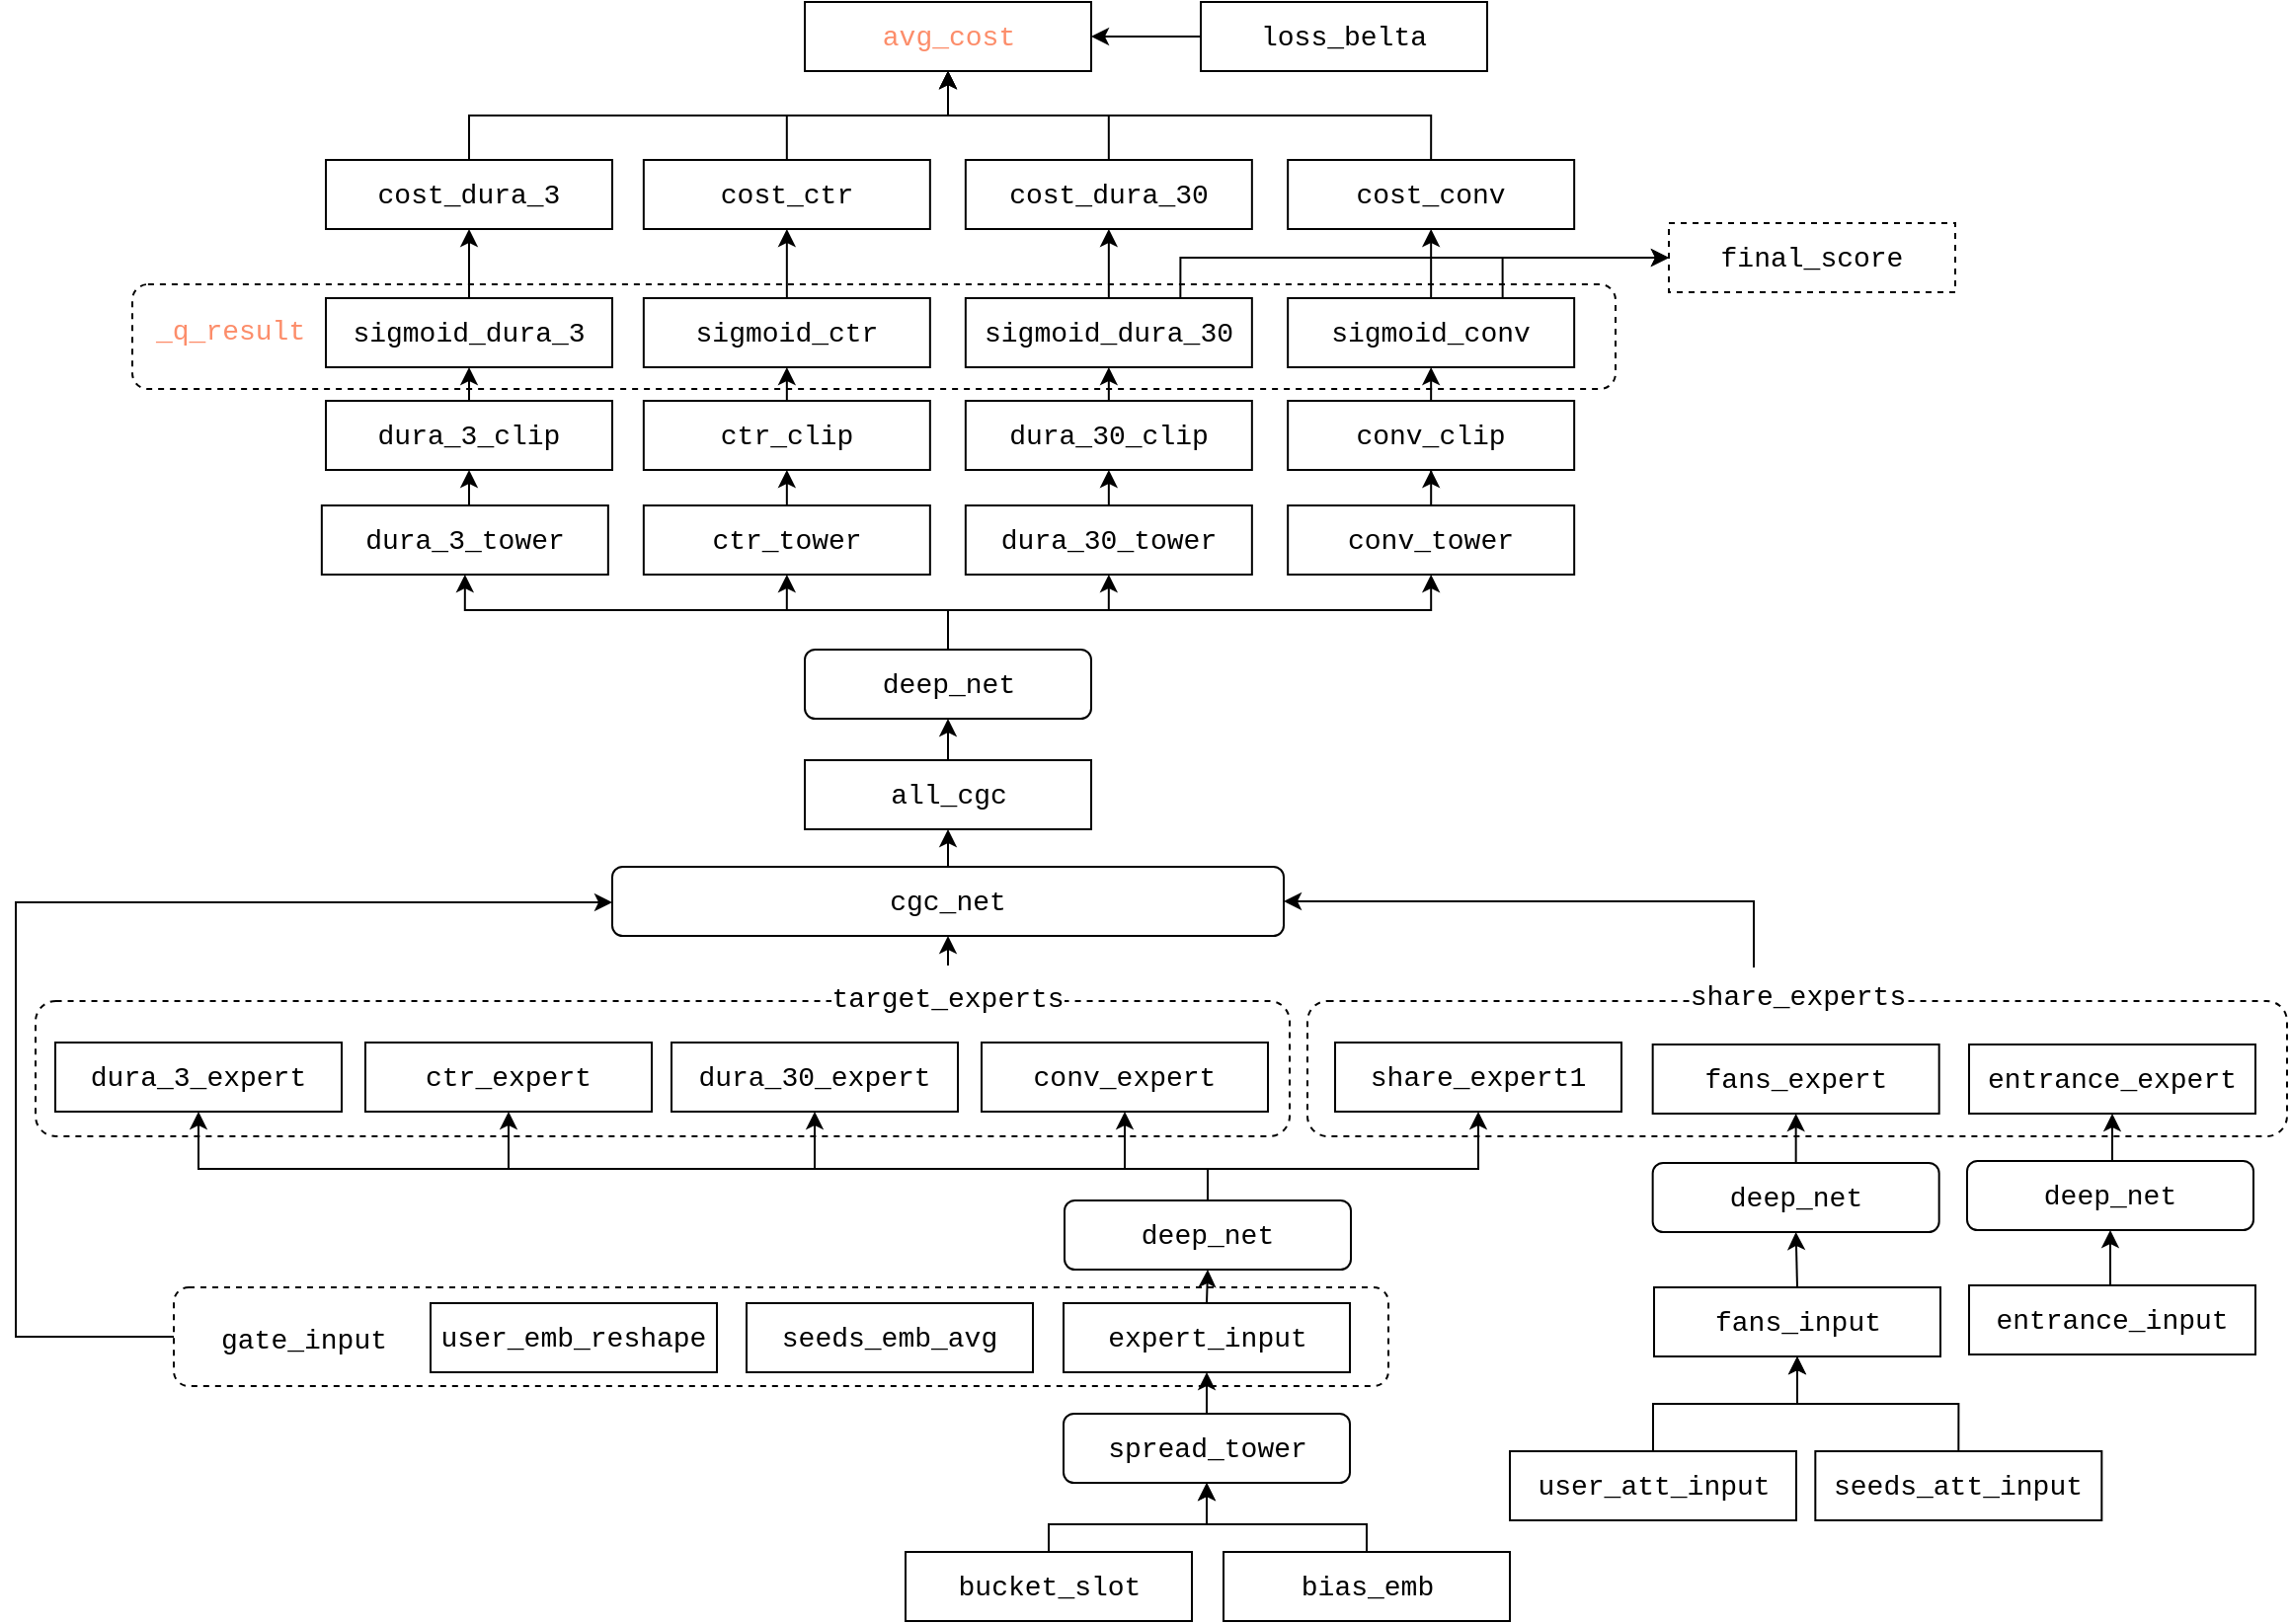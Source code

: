 <mxfile version="24.2.7" type="github">
  <diagram name="第 1 页" id="n4BhP9zj2BLXmroLL63H">
    <mxGraphModel dx="1383" dy="770" grid="1" gridSize="10" guides="1" tooltips="1" connect="1" arrows="1" fold="1" page="1" pageScale="1" pageWidth="1169" pageHeight="827" math="0" shadow="0">
      <root>
        <mxCell id="0" />
        <mxCell id="1" parent="0" />
        <mxCell id="jRNUs59h5QSE2_opnb7j-113" value="" style="rounded=1;whiteSpace=wrap;html=1;dashed=1;" parent="1" vertex="1">
          <mxGeometry x="70" y="147" width="751" height="53" as="geometry" />
        </mxCell>
        <mxCell id="jRNUs59h5QSE2_opnb7j-61" style="edgeStyle=orthogonalEdgeStyle;rounded=0;orthogonalLoop=1;jettySize=auto;html=1;exitX=0;exitY=0.5;exitDx=0;exitDy=0;entryX=0;entryY=0.5;entryDx=0;entryDy=0;" parent="1" source="jRNUs59h5QSE2_opnb7j-55" target="jRNUs59h5QSE2_opnb7j-58" edge="1">
          <mxGeometry relative="1" as="geometry">
            <Array as="points">
              <mxPoint x="11" y="680" />
              <mxPoint x="11" y="460" />
              <mxPoint x="313" y="460" />
            </Array>
          </mxGeometry>
        </mxCell>
        <mxCell id="jRNUs59h5QSE2_opnb7j-55" value="" style="rounded=1;whiteSpace=wrap;html=1;dashed=1;" parent="1" vertex="1">
          <mxGeometry x="91" y="655" width="615" height="50" as="geometry" />
        </mxCell>
        <mxCell id="jRNUs59h5QSE2_opnb7j-45" value="" style="rounded=1;whiteSpace=wrap;html=1;dashed=1;" parent="1" vertex="1">
          <mxGeometry x="21" y="510" width="635" height="68.5" as="geometry" />
        </mxCell>
        <mxCell id="jRNUs59h5QSE2_opnb7j-42" value="" style="rounded=1;whiteSpace=wrap;html=1;dashed=1;" parent="1" vertex="1">
          <mxGeometry x="665" y="510" width="496" height="68.5" as="geometry" />
        </mxCell>
        <mxCell id="jRNUs59h5QSE2_opnb7j-10" style="edgeStyle=orthogonalEdgeStyle;rounded=0;orthogonalLoop=1;jettySize=auto;html=1;exitX=0.5;exitY=0;exitDx=0;exitDy=0;entryX=0.5;entryY=1;entryDx=0;entryDy=0;" parent="1" source="jRNUs59h5QSE2_opnb7j-1" target="jRNUs59h5QSE2_opnb7j-7" edge="1">
          <mxGeometry relative="1" as="geometry" />
        </mxCell>
        <mxCell id="jRNUs59h5QSE2_opnb7j-1" value="&lt;div style=&quot;background-color: rgb(255, 255, 255); font-family: &amp;quot;Fira Code&amp;quot;, Menlo, Monaco, &amp;quot;Courier New&amp;quot;, monospace; font-size: 14px; line-height: 21px; white-space: pre;&quot;&gt;fans_input&lt;/div&gt;" style="rounded=0;whiteSpace=wrap;html=1;" parent="1" vertex="1">
          <mxGeometry x="840.503" y="655" width="145" height="35" as="geometry" />
        </mxCell>
        <mxCell id="jRNUs59h5QSE2_opnb7j-13" style="edgeStyle=orthogonalEdgeStyle;rounded=0;orthogonalLoop=1;jettySize=auto;html=1;exitX=0.5;exitY=0;exitDx=0;exitDy=0;" parent="1" source="jRNUs59h5QSE2_opnb7j-2" target="jRNUs59h5QSE2_opnb7j-1" edge="1">
          <mxGeometry relative="1" as="geometry" />
        </mxCell>
        <mxCell id="jRNUs59h5QSE2_opnb7j-2" value="&lt;div style=&quot;background-color: rgb(255, 255, 255); font-family: &amp;quot;Fira Code&amp;quot;, Menlo, Monaco, &amp;quot;Courier New&amp;quot;, monospace; font-size: 14px; line-height: 21px; white-space: pre;&quot;&gt;&lt;div style=&quot;line-height: 21px;&quot;&gt;user_att_input&lt;/div&gt;&lt;/div&gt;" style="rounded=0;whiteSpace=wrap;html=1;" parent="1" vertex="1">
          <mxGeometry x="767.5" y="738" width="145" height="35" as="geometry" />
        </mxCell>
        <mxCell id="jRNUs59h5QSE2_opnb7j-14" style="edgeStyle=orthogonalEdgeStyle;rounded=0;orthogonalLoop=1;jettySize=auto;html=1;exitX=0.5;exitY=0;exitDx=0;exitDy=0;" parent="1" source="jRNUs59h5QSE2_opnb7j-4" target="jRNUs59h5QSE2_opnb7j-1" edge="1">
          <mxGeometry relative="1" as="geometry" />
        </mxCell>
        <mxCell id="jRNUs59h5QSE2_opnb7j-4" value="&lt;div style=&quot;background-color: rgb(255, 255, 255); font-family: &amp;quot;Fira Code&amp;quot;, Menlo, Monaco, &amp;quot;Courier New&amp;quot;, monospace; font-size: 14px; line-height: 21px; white-space: pre;&quot;&gt;&lt;div style=&quot;line-height: 21px;&quot;&gt;&lt;div style=&quot;line-height: 21px;&quot;&gt;seeds_att_input&lt;/div&gt;&lt;/div&gt;&lt;/div&gt;" style="rounded=0;whiteSpace=wrap;html=1;" parent="1" vertex="1">
          <mxGeometry x="922.167" y="738" width="145" height="35" as="geometry" />
        </mxCell>
        <mxCell id="jRNUs59h5QSE2_opnb7j-6" value="&lt;div style=&quot;background-color: rgb(255, 255, 255); font-family: &amp;quot;Fira Code&amp;quot;, Menlo, Monaco, &amp;quot;Courier New&amp;quot;, monospace; font-size: 14px; line-height: 21px; white-space: pre;&quot;&gt;&lt;div style=&quot;line-height: 21px;&quot;&gt;fans_expert&lt;/div&gt;&lt;/div&gt;" style="rounded=0;whiteSpace=wrap;html=1;" parent="1" vertex="1">
          <mxGeometry x="839.833" y="532" width="145" height="35" as="geometry" />
        </mxCell>
        <mxCell id="jRNUs59h5QSE2_opnb7j-8" style="edgeStyle=orthogonalEdgeStyle;rounded=0;orthogonalLoop=1;jettySize=auto;html=1;exitX=0.5;exitY=0;exitDx=0;exitDy=0;entryX=0.5;entryY=1;entryDx=0;entryDy=0;" parent="1" source="jRNUs59h5QSE2_opnb7j-7" target="jRNUs59h5QSE2_opnb7j-6" edge="1">
          <mxGeometry relative="1" as="geometry" />
        </mxCell>
        <mxCell id="jRNUs59h5QSE2_opnb7j-7" value="&lt;div style=&quot;background-color: rgb(255, 255, 255); font-family: &amp;quot;Fira Code&amp;quot;, Menlo, Monaco, &amp;quot;Courier New&amp;quot;, monospace; font-size: 14px; line-height: 21px; white-space: pre;&quot;&gt;deep_net&lt;/div&gt;" style="rounded=1;whiteSpace=wrap;html=1;" parent="1" vertex="1">
          <mxGeometry x="839.83" y="592" width="145" height="35" as="geometry" />
        </mxCell>
        <mxCell id="jRNUs59h5QSE2_opnb7j-22" style="edgeStyle=orthogonalEdgeStyle;rounded=0;orthogonalLoop=1;jettySize=auto;html=1;exitX=0.5;exitY=0;exitDx=0;exitDy=0;entryX=0.5;entryY=1;entryDx=0;entryDy=0;" parent="1" source="jRNUs59h5QSE2_opnb7j-12" target="jRNUs59h5QSE2_opnb7j-21" edge="1">
          <mxGeometry relative="1" as="geometry" />
        </mxCell>
        <mxCell id="jRNUs59h5QSE2_opnb7j-12" value="&lt;div style=&quot;background-color: rgb(255, 255, 255); font-family: &amp;quot;Fira Code&amp;quot;, Menlo, Monaco, &amp;quot;Courier New&amp;quot;, monospace; font-size: 14px; line-height: 21px; white-space: pre;&quot;&gt;&lt;div style=&quot;line-height: 21px;&quot;&gt;expert_input&lt;/div&gt;&lt;/div&gt;" style="rounded=0;whiteSpace=wrap;html=1;" parent="1" vertex="1">
          <mxGeometry x="541.503" y="663" width="145" height="35" as="geometry" />
        </mxCell>
        <mxCell id="jRNUs59h5QSE2_opnb7j-20" style="edgeStyle=orthogonalEdgeStyle;rounded=0;orthogonalLoop=1;jettySize=auto;html=1;exitX=0.5;exitY=0;exitDx=0;exitDy=0;entryX=0.5;entryY=1;entryDx=0;entryDy=0;" parent="1" source="jRNUs59h5QSE2_opnb7j-15" target="jRNUs59h5QSE2_opnb7j-12" edge="1">
          <mxGeometry relative="1" as="geometry" />
        </mxCell>
        <mxCell id="jRNUs59h5QSE2_opnb7j-15" value="&lt;div style=&quot;background-color: rgb(255, 255, 255); font-family: &amp;quot;Fira Code&amp;quot;, Menlo, Monaco, &amp;quot;Courier New&amp;quot;, monospace; font-size: 14px; line-height: 21px; white-space: pre;&quot;&gt;&lt;div style=&quot;line-height: 21px;&quot;&gt;spread_tower&lt;/div&gt;&lt;/div&gt;" style="rounded=1;whiteSpace=wrap;html=1;" parent="1" vertex="1">
          <mxGeometry x="541.5" y="719" width="145" height="35" as="geometry" />
        </mxCell>
        <mxCell id="jRNUs59h5QSE2_opnb7j-18" style="edgeStyle=orthogonalEdgeStyle;rounded=0;orthogonalLoop=1;jettySize=auto;html=1;exitX=0.5;exitY=0;exitDx=0;exitDy=0;entryX=0.5;entryY=1;entryDx=0;entryDy=0;" parent="1" source="jRNUs59h5QSE2_opnb7j-16" target="jRNUs59h5QSE2_opnb7j-15" edge="1">
          <mxGeometry relative="1" as="geometry">
            <Array as="points">
              <mxPoint x="534" y="775" />
              <mxPoint x="614" y="775" />
            </Array>
          </mxGeometry>
        </mxCell>
        <mxCell id="jRNUs59h5QSE2_opnb7j-16" value="&lt;div style=&quot;background-color: rgb(255, 255, 255); font-family: &amp;quot;Fira Code&amp;quot;, Menlo, Monaco, &amp;quot;Courier New&amp;quot;, monospace; font-size: 14px; line-height: 21px; white-space: pre;&quot;&gt;&lt;div style=&quot;line-height: 21px;&quot;&gt;&lt;div style=&quot;line-height: 21px;&quot;&gt;bucket_slot&lt;/div&gt;&lt;/div&gt;&lt;/div&gt;" style="rounded=0;whiteSpace=wrap;html=1;" parent="1" vertex="1">
          <mxGeometry x="461.5" y="789" width="145" height="35" as="geometry" />
        </mxCell>
        <mxCell id="jRNUs59h5QSE2_opnb7j-19" style="edgeStyle=orthogonalEdgeStyle;rounded=0;orthogonalLoop=1;jettySize=auto;html=1;exitX=0.5;exitY=0;exitDx=0;exitDy=0;entryX=0.5;entryY=1;entryDx=0;entryDy=0;" parent="1" source="jRNUs59h5QSE2_opnb7j-17" target="jRNUs59h5QSE2_opnb7j-15" edge="1">
          <mxGeometry relative="1" as="geometry">
            <Array as="points">
              <mxPoint x="695" y="775" />
              <mxPoint x="614" y="775" />
            </Array>
          </mxGeometry>
        </mxCell>
        <mxCell id="jRNUs59h5QSE2_opnb7j-17" value="&lt;div style=&quot;background-color: rgb(255, 255, 255); font-family: &amp;quot;Fira Code&amp;quot;, Menlo, Monaco, &amp;quot;Courier New&amp;quot;, monospace; font-size: 14px; line-height: 21px; white-space: pre;&quot;&gt;&lt;div style=&quot;line-height: 21px;&quot;&gt;&lt;div style=&quot;line-height: 21px;&quot;&gt;&lt;div style=&quot;line-height: 21px;&quot;&gt;bias_emb&lt;/div&gt;&lt;/div&gt;&lt;/div&gt;&lt;/div&gt;" style="rounded=0;whiteSpace=wrap;html=1;" parent="1" vertex="1">
          <mxGeometry x="622.5" y="789" width="145" height="35" as="geometry" />
        </mxCell>
        <mxCell id="jRNUs59h5QSE2_opnb7j-41" style="edgeStyle=orthogonalEdgeStyle;rounded=0;orthogonalLoop=1;jettySize=auto;html=1;exitX=0.5;exitY=0;exitDx=0;exitDy=0;entryX=0.5;entryY=1;entryDx=0;entryDy=0;" parent="1" source="jRNUs59h5QSE2_opnb7j-21" target="jRNUs59h5QSE2_opnb7j-31" edge="1">
          <mxGeometry relative="1" as="geometry">
            <Array as="points">
              <mxPoint x="615" y="595" />
              <mxPoint x="752" y="595" />
            </Array>
          </mxGeometry>
        </mxCell>
        <mxCell id="jRNUs59h5QSE2_opnb7j-49" style="edgeStyle=orthogonalEdgeStyle;rounded=0;orthogonalLoop=1;jettySize=auto;html=1;exitX=0.5;exitY=0;exitDx=0;exitDy=0;entryX=0.5;entryY=1;entryDx=0;entryDy=0;" parent="1" source="jRNUs59h5QSE2_opnb7j-21" target="jRNUs59h5QSE2_opnb7j-33" edge="1">
          <mxGeometry relative="1" as="geometry">
            <Array as="points">
              <mxPoint x="615" y="595" />
              <mxPoint x="573" y="595" />
            </Array>
          </mxGeometry>
        </mxCell>
        <mxCell id="jRNUs59h5QSE2_opnb7j-50" style="edgeStyle=orthogonalEdgeStyle;rounded=0;orthogonalLoop=1;jettySize=auto;html=1;exitX=0.5;exitY=0;exitDx=0;exitDy=0;entryX=0.5;entryY=1;entryDx=0;entryDy=0;" parent="1" source="jRNUs59h5QSE2_opnb7j-21" target="jRNUs59h5QSE2_opnb7j-28" edge="1">
          <mxGeometry relative="1" as="geometry">
            <Array as="points">
              <mxPoint x="615" y="595" />
              <mxPoint x="416" y="595" />
            </Array>
          </mxGeometry>
        </mxCell>
        <mxCell id="jRNUs59h5QSE2_opnb7j-51" style="edgeStyle=orthogonalEdgeStyle;rounded=0;orthogonalLoop=1;jettySize=auto;html=1;exitX=0.5;exitY=0;exitDx=0;exitDy=0;entryX=0.5;entryY=1;entryDx=0;entryDy=0;" parent="1" source="jRNUs59h5QSE2_opnb7j-21" target="jRNUs59h5QSE2_opnb7j-32" edge="1">
          <mxGeometry relative="1" as="geometry">
            <Array as="points">
              <mxPoint x="615" y="595" />
              <mxPoint x="261" y="595" />
            </Array>
          </mxGeometry>
        </mxCell>
        <mxCell id="jRNUs59h5QSE2_opnb7j-52" style="edgeStyle=orthogonalEdgeStyle;rounded=0;orthogonalLoop=1;jettySize=auto;html=1;entryX=0.5;entryY=1;entryDx=0;entryDy=0;exitX=0.5;exitY=0;exitDx=0;exitDy=0;" parent="1" source="jRNUs59h5QSE2_opnb7j-21" target="jRNUs59h5QSE2_opnb7j-23" edge="1">
          <mxGeometry relative="1" as="geometry">
            <mxPoint x="614.52" y="615" as="sourcePoint" />
            <mxPoint x="111" y="565" as="targetPoint" />
            <Array as="points">
              <mxPoint x="615" y="595" />
              <mxPoint x="104" y="595" />
            </Array>
          </mxGeometry>
        </mxCell>
        <mxCell id="jRNUs59h5QSE2_opnb7j-21" value="&lt;div style=&quot;background-color: rgb(255, 255, 255); font-family: &amp;quot;Fira Code&amp;quot;, Menlo, Monaco, &amp;quot;Courier New&amp;quot;, monospace; font-size: 14px; line-height: 21px; white-space: pre;&quot;&gt;deep_net&lt;/div&gt;" style="rounded=1;whiteSpace=wrap;html=1;" parent="1" vertex="1">
          <mxGeometry x="542" y="611" width="145" height="35" as="geometry" />
        </mxCell>
        <mxCell id="jRNUs59h5QSE2_opnb7j-23" value="&lt;div style=&quot;background-color: rgb(255, 255, 255); font-family: &amp;quot;Fira Code&amp;quot;, Menlo, Monaco, &amp;quot;Courier New&amp;quot;, monospace; font-size: 14px; line-height: 21px; white-space: pre;&quot;&gt;&lt;div style=&quot;line-height: 21px;&quot;&gt;&lt;div style=&quot;line-height: 21px;&quot;&gt;&lt;div style=&quot;line-height: 21px;&quot;&gt;dura_3_expert&lt;/div&gt;&lt;/div&gt;&lt;/div&gt;&lt;/div&gt;" style="rounded=0;whiteSpace=wrap;html=1;" parent="1" vertex="1">
          <mxGeometry x="31.003" y="531" width="145" height="35" as="geometry" />
        </mxCell>
        <mxCell id="jRNUs59h5QSE2_opnb7j-28" value="&lt;div style=&quot;background-color: rgb(255, 255, 255); font-family: &amp;quot;Fira Code&amp;quot;, Menlo, Monaco, &amp;quot;Courier New&amp;quot;, monospace; font-size: 14px; line-height: 21px; white-space: pre;&quot;&gt;&lt;div style=&quot;line-height: 21px;&quot;&gt;&lt;div style=&quot;line-height: 21px;&quot;&gt;&lt;div style=&quot;line-height: 21px;&quot;&gt;dura_30_expert&lt;/div&gt;&lt;/div&gt;&lt;/div&gt;&lt;/div&gt;" style="rounded=0;whiteSpace=wrap;html=1;" parent="1" vertex="1">
          <mxGeometry x="343.003" y="531" width="145" height="35" as="geometry" />
        </mxCell>
        <mxCell id="jRNUs59h5QSE2_opnb7j-31" value="&lt;div style=&quot;background-color: rgb(255, 255, 255); font-family: &amp;quot;Fira Code&amp;quot;, Menlo, Monaco, &amp;quot;Courier New&amp;quot;, monospace; font-size: 14px; line-height: 21px; white-space: pre;&quot;&gt;&lt;div style=&quot;line-height: 21px;&quot;&gt;&lt;div style=&quot;line-height: 21px;&quot;&gt;share_expert1&lt;/div&gt;&lt;/div&gt;&lt;/div&gt;" style="rounded=0;whiteSpace=wrap;html=1;" parent="1" vertex="1">
          <mxGeometry x="679.003" y="531" width="145" height="35" as="geometry" />
        </mxCell>
        <mxCell id="jRNUs59h5QSE2_opnb7j-32" value="&lt;div style=&quot;background-color: rgb(255, 255, 255); font-family: &amp;quot;Fira Code&amp;quot;, Menlo, Monaco, &amp;quot;Courier New&amp;quot;, monospace; font-size: 14px; line-height: 21px; white-space: pre;&quot;&gt;&lt;div style=&quot;line-height: 21px;&quot;&gt;&lt;div style=&quot;line-height: 21px;&quot;&gt;&lt;div style=&quot;line-height: 21px;&quot;&gt;&lt;div style=&quot;line-height: 21px;&quot;&gt;ctr_expert&lt;br&gt;&lt;/div&gt;&lt;/div&gt;&lt;/div&gt;&lt;/div&gt;&lt;/div&gt;" style="rounded=0;whiteSpace=wrap;html=1;" parent="1" vertex="1">
          <mxGeometry x="188.003" y="531" width="145" height="35" as="geometry" />
        </mxCell>
        <mxCell id="jRNUs59h5QSE2_opnb7j-33" value="&lt;div style=&quot;background-color: rgb(255, 255, 255); font-family: &amp;quot;Fira Code&amp;quot;, Menlo, Monaco, &amp;quot;Courier New&amp;quot;, monospace; font-size: 14px; line-height: 21px; white-space: pre;&quot;&gt;&lt;div style=&quot;line-height: 21px;&quot;&gt;&lt;div style=&quot;line-height: 21px;&quot;&gt;&lt;div style=&quot;line-height: 21px;&quot;&gt;&lt;div style=&quot;line-height: 21px;&quot;&gt;&lt;div style=&quot;line-height: 21px;&quot;&gt;conv_expert&lt;/div&gt;&lt;/div&gt;&lt;/div&gt;&lt;/div&gt;&lt;/div&gt;&lt;/div&gt;" style="rounded=0;whiteSpace=wrap;html=1;" parent="1" vertex="1">
          <mxGeometry x="500.003" y="531" width="145" height="35" as="geometry" />
        </mxCell>
        <mxCell id="jRNUs59h5QSE2_opnb7j-34" value="&lt;div style=&quot;background-color: rgb(255, 255, 255); font-family: &amp;quot;Fira Code&amp;quot;, Menlo, Monaco, &amp;quot;Courier New&amp;quot;, monospace; font-size: 14px; line-height: 21px; white-space: pre;&quot;&gt;&lt;div style=&quot;line-height: 21px;&quot;&gt;&lt;div style=&quot;line-height: 21px;&quot;&gt;entrance_expert&lt;/div&gt;&lt;/div&gt;&lt;/div&gt;" style="rounded=0;whiteSpace=wrap;html=1;" parent="1" vertex="1">
          <mxGeometry x="1000.003" y="532" width="145" height="35" as="geometry" />
        </mxCell>
        <mxCell id="jRNUs59h5QSE2_opnb7j-36" style="edgeStyle=orthogonalEdgeStyle;rounded=0;orthogonalLoop=1;jettySize=auto;html=1;exitX=0.5;exitY=0;exitDx=0;exitDy=0;entryX=0.5;entryY=1;entryDx=0;entryDy=0;" parent="1" source="jRNUs59h5QSE2_opnb7j-35" target="jRNUs59h5QSE2_opnb7j-34" edge="1">
          <mxGeometry relative="1" as="geometry" />
        </mxCell>
        <mxCell id="jRNUs59h5QSE2_opnb7j-35" value="&lt;div style=&quot;background-color: rgb(255, 255, 255); font-family: &amp;quot;Fira Code&amp;quot;, Menlo, Monaco, &amp;quot;Courier New&amp;quot;, monospace; font-size: 14px; line-height: 21px; white-space: pre;&quot;&gt;deep_net&lt;/div&gt;" style="rounded=1;whiteSpace=wrap;html=1;" parent="1" vertex="1">
          <mxGeometry x="999" y="591" width="145" height="35" as="geometry" />
        </mxCell>
        <mxCell id="jRNUs59h5QSE2_opnb7j-39" style="edgeStyle=orthogonalEdgeStyle;rounded=0;orthogonalLoop=1;jettySize=auto;html=1;exitX=0.5;exitY=0;exitDx=0;exitDy=0;entryX=0.5;entryY=1;entryDx=0;entryDy=0;" parent="1" source="jRNUs59h5QSE2_opnb7j-37" target="jRNUs59h5QSE2_opnb7j-35" edge="1">
          <mxGeometry relative="1" as="geometry" />
        </mxCell>
        <mxCell id="jRNUs59h5QSE2_opnb7j-37" value="&lt;div style=&quot;background-color: rgb(255, 255, 255); font-family: &amp;quot;Fira Code&amp;quot;, Menlo, Monaco, &amp;quot;Courier New&amp;quot;, monospace; font-size: 14px; line-height: 21px; white-space: pre;&quot;&gt;&lt;div style=&quot;line-height: 21px;&quot;&gt;entrance_input&lt;/div&gt;&lt;/div&gt;" style="rounded=0;whiteSpace=wrap;html=1;" parent="1" vertex="1">
          <mxGeometry x="1000.003" y="654" width="145" height="35" as="geometry" />
        </mxCell>
        <mxCell id="jRNUs59h5QSE2_opnb7j-62" style="edgeStyle=orthogonalEdgeStyle;rounded=0;orthogonalLoop=1;jettySize=auto;html=1;entryX=1;entryY=0.5;entryDx=0;entryDy=0;" parent="1" source="jRNUs59h5QSE2_opnb7j-44" target="jRNUs59h5QSE2_opnb7j-58" edge="1">
          <mxGeometry relative="1" as="geometry">
            <Array as="points">
              <mxPoint x="891" y="460" />
            </Array>
          </mxGeometry>
        </mxCell>
        <mxCell id="jRNUs59h5QSE2_opnb7j-44" value="&lt;div style=&quot;background-color: rgb(255, 255, 255); font-family: &amp;quot;Fira Code&amp;quot;, Menlo, Monaco, &amp;quot;Courier New&amp;quot;, monospace; font-size: 14px; line-height: 21px; white-space-collapse: preserve;&quot;&gt;share_experts&lt;/div&gt;" style="text;html=1;align=center;verticalAlign=middle;resizable=0;points=[];autosize=1;strokeColor=none;fillColor=none;" parent="1" vertex="1">
          <mxGeometry x="848.0" y="493" width="130" height="30" as="geometry" />
        </mxCell>
        <mxCell id="jRNUs59h5QSE2_opnb7j-63" style="edgeStyle=orthogonalEdgeStyle;rounded=0;orthogonalLoop=1;jettySize=auto;html=1;exitX=0.5;exitY=0;exitDx=0;exitDy=0;entryX=0.5;entryY=1;entryDx=0;entryDy=0;" parent="1" source="jRNUs59h5QSE2_opnb7j-46" target="jRNUs59h5QSE2_opnb7j-58" edge="1">
          <mxGeometry relative="1" as="geometry" />
        </mxCell>
        <mxCell id="jRNUs59h5QSE2_opnb7j-46" value="&lt;div style=&quot;color: #000000;background-color: #ffffff;font-family: &#39;Fira Code&#39;, Menlo, Monaco, &#39;Courier New&#39;, monospace;font-weight: normal;font-size: 14px;line-height: 21px;white-space: pre;&quot;&gt;&lt;div&gt;&lt;span style=&quot;color: #000000;&quot;&gt;target_experts&lt;/span&gt;&lt;/div&gt;&lt;/div&gt;" style="text;whiteSpace=wrap;html=1;align=center;" parent="1" vertex="1">
          <mxGeometry x="408" y="492" width="150" height="40" as="geometry" />
        </mxCell>
        <mxCell id="jRNUs59h5QSE2_opnb7j-47" value="&lt;div style=&quot;background-color: rgb(255, 255, 255); font-family: &amp;quot;Fira Code&amp;quot;, Menlo, Monaco, &amp;quot;Courier New&amp;quot;, monospace; font-size: 14px; line-height: 21px; white-space: pre;&quot;&gt;&lt;div style=&quot;line-height: 21px;&quot;&gt;&lt;div style=&quot;line-height: 21px;&quot;&gt;&lt;div style=&quot;line-height: 21px;&quot;&gt;user_emb_reshape&lt;/div&gt;&lt;/div&gt;&lt;/div&gt;&lt;/div&gt;" style="rounded=0;whiteSpace=wrap;html=1;" parent="1" vertex="1">
          <mxGeometry x="221" y="663" width="145" height="35" as="geometry" />
        </mxCell>
        <mxCell id="jRNUs59h5QSE2_opnb7j-53" value="&lt;div style=&quot;background-color: rgb(255, 255, 255); font-family: &amp;quot;Fira Code&amp;quot;, Menlo, Monaco, &amp;quot;Courier New&amp;quot;, monospace; font-size: 14px; line-height: 21px; white-space: pre;&quot;&gt;&lt;div style=&quot;line-height: 21px;&quot;&gt;&lt;div style=&quot;line-height: 21px;&quot;&gt;&lt;div style=&quot;line-height: 21px;&quot;&gt;&lt;div style=&quot;line-height: 21px;&quot;&gt;seeds_emb_avg&lt;/div&gt;&lt;/div&gt;&lt;/div&gt;&lt;/div&gt;&lt;/div&gt;" style="rounded=0;whiteSpace=wrap;html=1;" parent="1" vertex="1">
          <mxGeometry x="381" y="663" width="145" height="35" as="geometry" />
        </mxCell>
        <mxCell id="jRNUs59h5QSE2_opnb7j-56" value="&lt;div style=&quot;color: #000000;background-color: #ffffff;font-family: &#39;Fira Code&#39;, Menlo, Monaco, &#39;Courier New&#39;, monospace;font-weight: normal;font-size: 14px;line-height: 21px;white-space: pre;&quot;&gt;&lt;div&gt;&lt;span style=&quot;color: #000000;&quot;&gt;gate_input&lt;/span&gt;&lt;/div&gt;&lt;/div&gt;" style="text;whiteSpace=wrap;html=1;align=center;" parent="1" vertex="1">
          <mxGeometry x="97" y="665" width="120" height="40" as="geometry" />
        </mxCell>
        <mxCell id="jRNUs59h5QSE2_opnb7j-65" style="edgeStyle=orthogonalEdgeStyle;rounded=0;orthogonalLoop=1;jettySize=auto;html=1;exitX=0.5;exitY=0;exitDx=0;exitDy=0;entryX=0.5;entryY=1;entryDx=0;entryDy=0;" parent="1" source="jRNUs59h5QSE2_opnb7j-58" target="jRNUs59h5QSE2_opnb7j-64" edge="1">
          <mxGeometry relative="1" as="geometry" />
        </mxCell>
        <mxCell id="jRNUs59h5QSE2_opnb7j-58" value="&lt;div style=&quot;background-color: rgb(255, 255, 255); font-family: &amp;quot;Fira Code&amp;quot;, Menlo, Monaco, &amp;quot;Courier New&amp;quot;, monospace; font-size: 14px; line-height: 21px; white-space: pre;&quot;&gt;&lt;div style=&quot;line-height: 21px;&quot;&gt;&lt;div style=&quot;line-height: 21px;&quot;&gt;cgc_net&lt;/div&gt;&lt;/div&gt;&lt;/div&gt;" style="rounded=1;whiteSpace=wrap;html=1;" parent="1" vertex="1">
          <mxGeometry x="313" y="442" width="340" height="35" as="geometry" />
        </mxCell>
        <mxCell id="jRNUs59h5QSE2_opnb7j-67" style="edgeStyle=orthogonalEdgeStyle;rounded=0;orthogonalLoop=1;jettySize=auto;html=1;exitX=0.5;exitY=0;exitDx=0;exitDy=0;entryX=0.5;entryY=1;entryDx=0;entryDy=0;" parent="1" source="jRNUs59h5QSE2_opnb7j-64" target="jRNUs59h5QSE2_opnb7j-66" edge="1">
          <mxGeometry relative="1" as="geometry" />
        </mxCell>
        <mxCell id="jRNUs59h5QSE2_opnb7j-64" value="&lt;div style=&quot;background-color: rgb(255, 255, 255); font-family: &amp;quot;Fira Code&amp;quot;, Menlo, Monaco, &amp;quot;Courier New&amp;quot;, monospace; font-size: 14px; line-height: 21px; white-space: pre;&quot;&gt;&lt;div style=&quot;line-height: 21px;&quot;&gt;&lt;div style=&quot;line-height: 21px;&quot;&gt;&lt;div style=&quot;line-height: 21px;&quot;&gt;all_cgc&lt;/div&gt;&lt;/div&gt;&lt;/div&gt;&lt;/div&gt;" style="rounded=0;whiteSpace=wrap;html=1;" parent="1" vertex="1">
          <mxGeometry x="410.503" y="388" width="145" height="35" as="geometry" />
        </mxCell>
        <mxCell id="jRNUs59h5QSE2_opnb7j-81" style="edgeStyle=orthogonalEdgeStyle;rounded=0;orthogonalLoop=1;jettySize=auto;html=1;exitX=0.5;exitY=0;exitDx=0;exitDy=0;entryX=0.5;entryY=1;entryDx=0;entryDy=0;" parent="1" source="jRNUs59h5QSE2_opnb7j-66" target="jRNUs59h5QSE2_opnb7j-68" edge="1">
          <mxGeometry relative="1" as="geometry">
            <Array as="points">
              <mxPoint x="483" y="312" />
              <mxPoint x="238" y="312" />
            </Array>
          </mxGeometry>
        </mxCell>
        <mxCell id="jRNUs59h5QSE2_opnb7j-82" style="edgeStyle=orthogonalEdgeStyle;rounded=0;orthogonalLoop=1;jettySize=auto;html=1;exitX=0.5;exitY=0;exitDx=0;exitDy=0;entryX=0.5;entryY=1;entryDx=0;entryDy=0;" parent="1" source="jRNUs59h5QSE2_opnb7j-66" target="jRNUs59h5QSE2_opnb7j-69" edge="1">
          <mxGeometry relative="1" as="geometry">
            <Array as="points">
              <mxPoint x="483" y="312" />
              <mxPoint x="401" y="312" />
            </Array>
          </mxGeometry>
        </mxCell>
        <mxCell id="jRNUs59h5QSE2_opnb7j-83" style="edgeStyle=orthogonalEdgeStyle;rounded=0;orthogonalLoop=1;jettySize=auto;html=1;exitX=0.5;exitY=0;exitDx=0;exitDy=0;entryX=0.5;entryY=1;entryDx=0;entryDy=0;" parent="1" source="jRNUs59h5QSE2_opnb7j-66" target="jRNUs59h5QSE2_opnb7j-70" edge="1">
          <mxGeometry relative="1" as="geometry" />
        </mxCell>
        <mxCell id="jRNUs59h5QSE2_opnb7j-84" style="edgeStyle=orthogonalEdgeStyle;rounded=0;orthogonalLoop=1;jettySize=auto;html=1;exitX=0.5;exitY=0;exitDx=0;exitDy=0;entryX=0.5;entryY=1;entryDx=0;entryDy=0;" parent="1" source="jRNUs59h5QSE2_opnb7j-66" target="jRNUs59h5QSE2_opnb7j-71" edge="1">
          <mxGeometry relative="1" as="geometry">
            <Array as="points">
              <mxPoint x="483" y="312" />
              <mxPoint x="728" y="312" />
            </Array>
          </mxGeometry>
        </mxCell>
        <mxCell id="jRNUs59h5QSE2_opnb7j-66" value="&lt;div style=&quot;background-color: rgb(255, 255, 255); font-family: &amp;quot;Fira Code&amp;quot;, Menlo, Monaco, &amp;quot;Courier New&amp;quot;, monospace; font-size: 14px; line-height: 21px; white-space: pre;&quot;&gt;deep_net&lt;/div&gt;" style="rounded=1;whiteSpace=wrap;html=1;" parent="1" vertex="1">
          <mxGeometry x="410.5" y="332" width="145" height="35" as="geometry" />
        </mxCell>
        <mxCell id="jRNUs59h5QSE2_opnb7j-85" style="edgeStyle=orthogonalEdgeStyle;rounded=0;orthogonalLoop=1;jettySize=auto;html=1;exitX=0.5;exitY=0;exitDx=0;exitDy=0;entryX=0.5;entryY=1;entryDx=0;entryDy=0;" parent="1" source="jRNUs59h5QSE2_opnb7j-68" target="jRNUs59h5QSE2_opnb7j-72" edge="1">
          <mxGeometry relative="1" as="geometry" />
        </mxCell>
        <mxCell id="jRNUs59h5QSE2_opnb7j-68" value="&lt;div style=&quot;background-color: rgb(255, 255, 255); font-family: &amp;quot;Fira Code&amp;quot;, Menlo, Monaco, &amp;quot;Courier New&amp;quot;, monospace; font-size: 14px; line-height: 21px; white-space: pre;&quot;&gt;&lt;div style=&quot;line-height: 21px;&quot;&gt;&lt;div style=&quot;line-height: 21px;&quot;&gt;&lt;div style=&quot;line-height: 21px;&quot;&gt;&lt;div style=&quot;line-height: 21px;&quot;&gt;dura_3_tower&lt;/div&gt;&lt;/div&gt;&lt;/div&gt;&lt;/div&gt;&lt;/div&gt;" style="rounded=0;whiteSpace=wrap;html=1;" parent="1" vertex="1">
          <mxGeometry x="165.923" y="259" width="145" height="35" as="geometry" />
        </mxCell>
        <mxCell id="jRNUs59h5QSE2_opnb7j-86" style="edgeStyle=orthogonalEdgeStyle;rounded=0;orthogonalLoop=1;jettySize=auto;html=1;exitX=0.5;exitY=0;exitDx=0;exitDy=0;entryX=0.5;entryY=1;entryDx=0;entryDy=0;" parent="1" source="jRNUs59h5QSE2_opnb7j-69" target="jRNUs59h5QSE2_opnb7j-73" edge="1">
          <mxGeometry relative="1" as="geometry" />
        </mxCell>
        <mxCell id="jRNUs59h5QSE2_opnb7j-69" value="&lt;div style=&quot;background-color: rgb(255, 255, 255); font-family: &amp;quot;Fira Code&amp;quot;, Menlo, Monaco, &amp;quot;Courier New&amp;quot;, monospace; font-size: 14px; line-height: 21px; white-space: pre;&quot;&gt;&lt;div style=&quot;line-height: 21px;&quot;&gt;&lt;div style=&quot;line-height: 21px;&quot;&gt;&lt;div style=&quot;line-height: 21px;&quot;&gt;&lt;div style=&quot;line-height: 21px;&quot;&gt;&lt;div style=&quot;line-height: 21px;&quot;&gt;ctr_tower&lt;/div&gt;&lt;/div&gt;&lt;/div&gt;&lt;/div&gt;&lt;/div&gt;&lt;/div&gt;" style="rounded=0;whiteSpace=wrap;html=1;" parent="1" vertex="1">
          <mxGeometry x="328.92" y="259" width="145" height="35" as="geometry" />
        </mxCell>
        <mxCell id="jRNUs59h5QSE2_opnb7j-87" style="edgeStyle=orthogonalEdgeStyle;rounded=0;orthogonalLoop=1;jettySize=auto;html=1;exitX=0.5;exitY=0;exitDx=0;exitDy=0;entryX=0.5;entryY=1;entryDx=0;entryDy=0;" parent="1" source="jRNUs59h5QSE2_opnb7j-70" target="jRNUs59h5QSE2_opnb7j-75" edge="1">
          <mxGeometry relative="1" as="geometry" />
        </mxCell>
        <mxCell id="jRNUs59h5QSE2_opnb7j-70" value="&lt;div style=&quot;background-color: rgb(255, 255, 255); font-family: &amp;quot;Fira Code&amp;quot;, Menlo, Monaco, &amp;quot;Courier New&amp;quot;, monospace; font-size: 14px; line-height: 21px; white-space: pre;&quot;&gt;&lt;div style=&quot;line-height: 21px;&quot;&gt;&lt;div style=&quot;line-height: 21px;&quot;&gt;&lt;div style=&quot;line-height: 21px;&quot;&gt;&lt;div style=&quot;line-height: 21px;&quot;&gt;&lt;div style=&quot;line-height: 21px;&quot;&gt;&lt;div style=&quot;line-height: 21px;&quot;&gt;dura_30_tower&lt;/div&gt;&lt;/div&gt;&lt;/div&gt;&lt;/div&gt;&lt;/div&gt;&lt;/div&gt;&lt;/div&gt;" style="rounded=0;whiteSpace=wrap;html=1;" parent="1" vertex="1">
          <mxGeometry x="491.92" y="259" width="145" height="35" as="geometry" />
        </mxCell>
        <mxCell id="jRNUs59h5QSE2_opnb7j-88" style="edgeStyle=orthogonalEdgeStyle;rounded=0;orthogonalLoop=1;jettySize=auto;html=1;exitX=0.5;exitY=0;exitDx=0;exitDy=0;" parent="1" source="jRNUs59h5QSE2_opnb7j-71" target="jRNUs59h5QSE2_opnb7j-76" edge="1">
          <mxGeometry relative="1" as="geometry" />
        </mxCell>
        <mxCell id="jRNUs59h5QSE2_opnb7j-71" value="&lt;div style=&quot;background-color: rgb(255, 255, 255); font-family: &amp;quot;Fira Code&amp;quot;, Menlo, Monaco, &amp;quot;Courier New&amp;quot;, monospace; font-size: 14px; line-height: 21px; white-space: pre;&quot;&gt;&lt;div style=&quot;line-height: 21px;&quot;&gt;&lt;div style=&quot;line-height: 21px;&quot;&gt;&lt;div style=&quot;line-height: 21px;&quot;&gt;&lt;div style=&quot;line-height: 21px;&quot;&gt;&lt;div style=&quot;line-height: 21px;&quot;&gt;&lt;div style=&quot;line-height: 21px;&quot;&gt;&lt;div style=&quot;line-height: 21px;&quot;&gt;conv_tower&lt;/div&gt;&lt;/div&gt;&lt;/div&gt;&lt;/div&gt;&lt;/div&gt;&lt;/div&gt;&lt;/div&gt;&lt;/div&gt;" style="rounded=0;whiteSpace=wrap;html=1;" parent="1" vertex="1">
          <mxGeometry x="655.083" y="259" width="145" height="35" as="geometry" />
        </mxCell>
        <mxCell id="jRNUs59h5QSE2_opnb7j-89" style="edgeStyle=orthogonalEdgeStyle;rounded=0;orthogonalLoop=1;jettySize=auto;html=1;exitX=0.5;exitY=0;exitDx=0;exitDy=0;entryX=0.5;entryY=1;entryDx=0;entryDy=0;" parent="1" source="jRNUs59h5QSE2_opnb7j-72" target="jRNUs59h5QSE2_opnb7j-77" edge="1">
          <mxGeometry relative="1" as="geometry" />
        </mxCell>
        <mxCell id="jRNUs59h5QSE2_opnb7j-72" value="&lt;div style=&quot;background-color: rgb(255, 255, 255); font-family: &amp;quot;Fira Code&amp;quot;, Menlo, Monaco, &amp;quot;Courier New&amp;quot;, monospace; font-size: 14px; line-height: 21px; white-space: pre;&quot;&gt;&lt;div style=&quot;line-height: 21px;&quot;&gt;&lt;div style=&quot;line-height: 21px;&quot;&gt;&lt;div style=&quot;line-height: 21px;&quot;&gt;&lt;div style=&quot;line-height: 21px;&quot;&gt;&lt;div style=&quot;line-height: 21px;&quot;&gt;&lt;div style=&quot;line-height: 21px;&quot;&gt;dura_3_clip&lt;/div&gt;&lt;/div&gt;&lt;/div&gt;&lt;/div&gt;&lt;/div&gt;&lt;/div&gt;&lt;/div&gt;" style="rounded=0;whiteSpace=wrap;html=1;" parent="1" vertex="1">
          <mxGeometry x="168.003" y="206" width="145" height="35" as="geometry" />
        </mxCell>
        <mxCell id="jRNUs59h5QSE2_opnb7j-90" style="edgeStyle=orthogonalEdgeStyle;rounded=0;orthogonalLoop=1;jettySize=auto;html=1;exitX=0.5;exitY=0;exitDx=0;exitDy=0;entryX=0.5;entryY=1;entryDx=0;entryDy=0;" parent="1" source="jRNUs59h5QSE2_opnb7j-73" target="jRNUs59h5QSE2_opnb7j-78" edge="1">
          <mxGeometry relative="1" as="geometry" />
        </mxCell>
        <mxCell id="jRNUs59h5QSE2_opnb7j-73" value="&lt;div style=&quot;background-color: rgb(255, 255, 255); font-family: &amp;quot;Fira Code&amp;quot;, Menlo, Monaco, &amp;quot;Courier New&amp;quot;, monospace; font-size: 14px; line-height: 21px; white-space: pre;&quot;&gt;&lt;div style=&quot;line-height: 21px;&quot;&gt;&lt;div style=&quot;line-height: 21px;&quot;&gt;&lt;div style=&quot;line-height: 21px;&quot;&gt;&lt;div style=&quot;line-height: 21px;&quot;&gt;&lt;div style=&quot;line-height: 21px;&quot;&gt;&lt;div style=&quot;line-height: 21px;&quot;&gt;ctr_clip&lt;/div&gt;&lt;/div&gt;&lt;/div&gt;&lt;/div&gt;&lt;/div&gt;&lt;/div&gt;&lt;/div&gt;" style="rounded=0;whiteSpace=wrap;html=1;" parent="1" vertex="1">
          <mxGeometry x="328.92" y="206" width="145" height="35" as="geometry" />
        </mxCell>
        <mxCell id="jRNUs59h5QSE2_opnb7j-91" style="edgeStyle=orthogonalEdgeStyle;rounded=0;orthogonalLoop=1;jettySize=auto;html=1;exitX=0.5;exitY=0;exitDx=0;exitDy=0;entryX=0.5;entryY=1;entryDx=0;entryDy=0;" parent="1" source="jRNUs59h5QSE2_opnb7j-75" target="jRNUs59h5QSE2_opnb7j-79" edge="1">
          <mxGeometry relative="1" as="geometry" />
        </mxCell>
        <mxCell id="jRNUs59h5QSE2_opnb7j-75" value="&lt;div style=&quot;background-color: rgb(255, 255, 255); font-family: &amp;quot;Fira Code&amp;quot;, Menlo, Monaco, &amp;quot;Courier New&amp;quot;, monospace; font-size: 14px; line-height: 21px; white-space: pre;&quot;&gt;&lt;div style=&quot;line-height: 21px;&quot;&gt;&lt;div style=&quot;line-height: 21px;&quot;&gt;&lt;div style=&quot;line-height: 21px;&quot;&gt;&lt;div style=&quot;line-height: 21px;&quot;&gt;&lt;div style=&quot;line-height: 21px;&quot;&gt;&lt;div style=&quot;line-height: 21px;&quot;&gt;&lt;div style=&quot;line-height: 21px;&quot;&gt;dura_30_clip&lt;/div&gt;&lt;/div&gt;&lt;/div&gt;&lt;/div&gt;&lt;/div&gt;&lt;/div&gt;&lt;/div&gt;&lt;/div&gt;" style="rounded=0;whiteSpace=wrap;html=1;" parent="1" vertex="1">
          <mxGeometry x="491.92" y="206" width="145" height="35" as="geometry" />
        </mxCell>
        <mxCell id="jRNUs59h5QSE2_opnb7j-92" style="edgeStyle=orthogonalEdgeStyle;rounded=0;orthogonalLoop=1;jettySize=auto;html=1;exitX=0.5;exitY=0;exitDx=0;exitDy=0;entryX=0.5;entryY=1;entryDx=0;entryDy=0;" parent="1" source="jRNUs59h5QSE2_opnb7j-76" target="jRNUs59h5QSE2_opnb7j-80" edge="1">
          <mxGeometry relative="1" as="geometry" />
        </mxCell>
        <mxCell id="jRNUs59h5QSE2_opnb7j-76" value="&lt;div style=&quot;background-color: rgb(255, 255, 255); font-family: &amp;quot;Fira Code&amp;quot;, Menlo, Monaco, &amp;quot;Courier New&amp;quot;, monospace; font-size: 14px; line-height: 21px; white-space: pre;&quot;&gt;&lt;div style=&quot;line-height: 21px;&quot;&gt;&lt;div style=&quot;line-height: 21px;&quot;&gt;&lt;div style=&quot;line-height: 21px;&quot;&gt;&lt;div style=&quot;line-height: 21px;&quot;&gt;&lt;div style=&quot;line-height: 21px;&quot;&gt;&lt;div style=&quot;line-height: 21px;&quot;&gt;&lt;div style=&quot;line-height: 21px;&quot;&gt;conv_clip&lt;/div&gt;&lt;/div&gt;&lt;/div&gt;&lt;/div&gt;&lt;/div&gt;&lt;/div&gt;&lt;/div&gt;&lt;/div&gt;" style="rounded=0;whiteSpace=wrap;html=1;" parent="1" vertex="1">
          <mxGeometry x="655.08" y="206" width="145" height="35" as="geometry" />
        </mxCell>
        <mxCell id="jRNUs59h5QSE2_opnb7j-102" style="edgeStyle=orthogonalEdgeStyle;rounded=0;orthogonalLoop=1;jettySize=auto;html=1;exitX=0.5;exitY=0;exitDx=0;exitDy=0;entryX=0.5;entryY=1;entryDx=0;entryDy=0;" parent="1" source="jRNUs59h5QSE2_opnb7j-77" target="jRNUs59h5QSE2_opnb7j-98" edge="1">
          <mxGeometry relative="1" as="geometry">
            <mxPoint x="240.503" y="93" as="sourcePoint" />
          </mxGeometry>
        </mxCell>
        <mxCell id="jRNUs59h5QSE2_opnb7j-77" value="&lt;div style=&quot;background-color: rgb(255, 255, 255); font-family: &amp;quot;Fira Code&amp;quot;, Menlo, Monaco, &amp;quot;Courier New&amp;quot;, monospace; font-size: 14px; line-height: 21px; white-space: pre;&quot;&gt;&lt;div style=&quot;line-height: 21px;&quot;&gt;&lt;div style=&quot;line-height: 21px;&quot;&gt;&lt;div style=&quot;line-height: 21px;&quot;&gt;&lt;div style=&quot;line-height: 21px;&quot;&gt;&lt;div style=&quot;line-height: 21px;&quot;&gt;&lt;div style=&quot;line-height: 21px;&quot;&gt;&lt;div style=&quot;line-height: 21px;&quot;&gt;sigmoid_dura_3&lt;/div&gt;&lt;/div&gt;&lt;/div&gt;&lt;/div&gt;&lt;/div&gt;&lt;/div&gt;&lt;/div&gt;&lt;/div&gt;" style="rounded=0;whiteSpace=wrap;html=1;" parent="1" vertex="1">
          <mxGeometry x="168.003" y="154" width="145" height="35" as="geometry" />
        </mxCell>
        <mxCell id="jRNUs59h5QSE2_opnb7j-103" style="edgeStyle=orthogonalEdgeStyle;rounded=0;orthogonalLoop=1;jettySize=auto;html=1;exitX=0.5;exitY=0;exitDx=0;exitDy=0;entryX=0.5;entryY=1;entryDx=0;entryDy=0;" parent="1" source="jRNUs59h5QSE2_opnb7j-78" target="jRNUs59h5QSE2_opnb7j-99" edge="1">
          <mxGeometry relative="1" as="geometry">
            <mxPoint x="401.42" y="133" as="sourcePoint" />
          </mxGeometry>
        </mxCell>
        <mxCell id="jRNUs59h5QSE2_opnb7j-78" value="&lt;div style=&quot;background-color: rgb(255, 255, 255); font-family: &amp;quot;Fira Code&amp;quot;, Menlo, Monaco, &amp;quot;Courier New&amp;quot;, monospace; font-size: 14px; line-height: 21px; white-space: pre;&quot;&gt;&lt;div style=&quot;line-height: 21px;&quot;&gt;&lt;div style=&quot;line-height: 21px;&quot;&gt;&lt;div style=&quot;line-height: 21px;&quot;&gt;&lt;div style=&quot;line-height: 21px;&quot;&gt;&lt;div style=&quot;line-height: 21px;&quot;&gt;&lt;div style=&quot;line-height: 21px;&quot;&gt;&lt;div style=&quot;line-height: 21px;&quot;&gt;sigmoid_ctr&lt;/div&gt;&lt;/div&gt;&lt;/div&gt;&lt;/div&gt;&lt;/div&gt;&lt;/div&gt;&lt;/div&gt;&lt;/div&gt;" style="rounded=0;whiteSpace=wrap;html=1;" parent="1" vertex="1">
          <mxGeometry x="328.92" y="154" width="145" height="35" as="geometry" />
        </mxCell>
        <mxCell id="jRNUs59h5QSE2_opnb7j-104" style="edgeStyle=orthogonalEdgeStyle;rounded=0;orthogonalLoop=1;jettySize=auto;html=1;entryX=0.5;entryY=1;entryDx=0;entryDy=0;exitX=0.5;exitY=0;exitDx=0;exitDy=0;" parent="1" source="jRNUs59h5QSE2_opnb7j-79" target="jRNUs59h5QSE2_opnb7j-100" edge="1">
          <mxGeometry relative="1" as="geometry">
            <mxPoint x="564" y="133" as="sourcePoint" />
          </mxGeometry>
        </mxCell>
        <mxCell id="tmXxQ8VwJZDr1K3iMens-3" style="edgeStyle=orthogonalEdgeStyle;rounded=0;orthogonalLoop=1;jettySize=auto;html=1;exitX=0.75;exitY=0;exitDx=0;exitDy=0;entryX=0;entryY=0.5;entryDx=0;entryDy=0;" edge="1" parent="1" source="jRNUs59h5QSE2_opnb7j-79" target="jRNUs59h5QSE2_opnb7j-115">
          <mxGeometry relative="1" as="geometry" />
        </mxCell>
        <mxCell id="jRNUs59h5QSE2_opnb7j-79" value="&lt;div style=&quot;background-color: rgb(255, 255, 255); font-family: &amp;quot;Fira Code&amp;quot;, Menlo, Monaco, &amp;quot;Courier New&amp;quot;, monospace; font-size: 14px; line-height: 21px; white-space: pre;&quot;&gt;&lt;div style=&quot;line-height: 21px;&quot;&gt;&lt;div style=&quot;line-height: 21px;&quot;&gt;&lt;div style=&quot;line-height: 21px;&quot;&gt;&lt;div style=&quot;line-height: 21px;&quot;&gt;&lt;div style=&quot;line-height: 21px;&quot;&gt;&lt;div style=&quot;line-height: 21px;&quot;&gt;&lt;div style=&quot;line-height: 21px;&quot;&gt;&lt;div style=&quot;line-height: 21px;&quot;&gt;sigmoid_dura_30&lt;/div&gt;&lt;/div&gt;&lt;/div&gt;&lt;/div&gt;&lt;/div&gt;&lt;/div&gt;&lt;/div&gt;&lt;/div&gt;&lt;/div&gt;" style="rounded=0;whiteSpace=wrap;html=1;" parent="1" vertex="1">
          <mxGeometry x="491.92" y="154" width="145" height="35" as="geometry" />
        </mxCell>
        <mxCell id="jRNUs59h5QSE2_opnb7j-105" style="edgeStyle=orthogonalEdgeStyle;rounded=0;orthogonalLoop=1;jettySize=auto;html=1;exitX=0.5;exitY=0;exitDx=0;exitDy=0;entryX=0.5;entryY=1;entryDx=0;entryDy=0;" parent="1" source="jRNUs59h5QSE2_opnb7j-80" target="jRNUs59h5QSE2_opnb7j-101" edge="1">
          <mxGeometry relative="1" as="geometry">
            <mxPoint x="727.58" y="133" as="sourcePoint" />
          </mxGeometry>
        </mxCell>
        <mxCell id="tmXxQ8VwJZDr1K3iMens-2" style="edgeStyle=orthogonalEdgeStyle;rounded=0;orthogonalLoop=1;jettySize=auto;html=1;exitX=0.75;exitY=0;exitDx=0;exitDy=0;entryX=0;entryY=0.5;entryDx=0;entryDy=0;" edge="1" parent="1" source="jRNUs59h5QSE2_opnb7j-80" target="jRNUs59h5QSE2_opnb7j-115">
          <mxGeometry relative="1" as="geometry" />
        </mxCell>
        <mxCell id="jRNUs59h5QSE2_opnb7j-80" value="&lt;div style=&quot;background-color: rgb(255, 255, 255); font-family: &amp;quot;Fira Code&amp;quot;, Menlo, Monaco, &amp;quot;Courier New&amp;quot;, monospace; font-size: 14px; line-height: 21px; white-space: pre;&quot;&gt;&lt;div style=&quot;line-height: 21px;&quot;&gt;&lt;div style=&quot;line-height: 21px;&quot;&gt;&lt;div style=&quot;line-height: 21px;&quot;&gt;&lt;div style=&quot;line-height: 21px;&quot;&gt;&lt;div style=&quot;line-height: 21px;&quot;&gt;&lt;div style=&quot;line-height: 21px;&quot;&gt;&lt;div style=&quot;line-height: 21px;&quot;&gt;&lt;div style=&quot;line-height: 21px;&quot;&gt;sigmoid_conv&lt;/div&gt;&lt;/div&gt;&lt;/div&gt;&lt;/div&gt;&lt;/div&gt;&lt;/div&gt;&lt;/div&gt;&lt;/div&gt;&lt;/div&gt;" style="rounded=0;whiteSpace=wrap;html=1;" parent="1" vertex="1">
          <mxGeometry x="655.08" y="154" width="145" height="35" as="geometry" />
        </mxCell>
        <mxCell id="jRNUs59h5QSE2_opnb7j-107" style="edgeStyle=orthogonalEdgeStyle;rounded=0;orthogonalLoop=1;jettySize=auto;html=1;exitX=0.5;exitY=0;exitDx=0;exitDy=0;" parent="1" source="jRNUs59h5QSE2_opnb7j-98" target="jRNUs59h5QSE2_opnb7j-106" edge="1">
          <mxGeometry relative="1" as="geometry" />
        </mxCell>
        <mxCell id="jRNUs59h5QSE2_opnb7j-98" value="&lt;div style=&quot;background-color: rgb(255, 255, 255); font-family: &amp;quot;Fira Code&amp;quot;, Menlo, Monaco, &amp;quot;Courier New&amp;quot;, monospace; font-size: 14px; line-height: 21px; white-space: pre;&quot;&gt;&lt;div style=&quot;line-height: 21px;&quot;&gt;&lt;div style=&quot;line-height: 21px;&quot;&gt;&lt;div style=&quot;line-height: 21px;&quot;&gt;&lt;div style=&quot;line-height: 21px;&quot;&gt;&lt;div style=&quot;line-height: 21px;&quot;&gt;&lt;div style=&quot;line-height: 21px;&quot;&gt;&lt;div style=&quot;line-height: 21px;&quot;&gt;&lt;div style=&quot;line-height: 21px;&quot;&gt;cost_dura_3&lt;/div&gt;&lt;/div&gt;&lt;/div&gt;&lt;/div&gt;&lt;/div&gt;&lt;/div&gt;&lt;/div&gt;&lt;/div&gt;&lt;/div&gt;" style="rounded=0;whiteSpace=wrap;html=1;" parent="1" vertex="1">
          <mxGeometry x="168.003" y="84" width="145" height="35" as="geometry" />
        </mxCell>
        <mxCell id="jRNUs59h5QSE2_opnb7j-108" style="edgeStyle=orthogonalEdgeStyle;rounded=0;orthogonalLoop=1;jettySize=auto;html=1;exitX=0.5;exitY=0;exitDx=0;exitDy=0;entryX=0.5;entryY=1;entryDx=0;entryDy=0;" parent="1" source="jRNUs59h5QSE2_opnb7j-99" target="jRNUs59h5QSE2_opnb7j-106" edge="1">
          <mxGeometry relative="1" as="geometry" />
        </mxCell>
        <mxCell id="jRNUs59h5QSE2_opnb7j-99" value="&lt;div style=&quot;background-color: rgb(255, 255, 255); font-family: &amp;quot;Fira Code&amp;quot;, Menlo, Monaco, &amp;quot;Courier New&amp;quot;, monospace; font-size: 14px; line-height: 21px; white-space: pre;&quot;&gt;&lt;div style=&quot;line-height: 21px;&quot;&gt;&lt;div style=&quot;line-height: 21px;&quot;&gt;&lt;div style=&quot;line-height: 21px;&quot;&gt;&lt;div style=&quot;line-height: 21px;&quot;&gt;&lt;div style=&quot;line-height: 21px;&quot;&gt;&lt;div style=&quot;line-height: 21px;&quot;&gt;&lt;div style=&quot;line-height: 21px;&quot;&gt;&lt;div style=&quot;line-height: 21px;&quot;&gt;cost_ctr&lt;/div&gt;&lt;/div&gt;&lt;/div&gt;&lt;/div&gt;&lt;/div&gt;&lt;/div&gt;&lt;/div&gt;&lt;/div&gt;&lt;/div&gt;" style="rounded=0;whiteSpace=wrap;html=1;" parent="1" vertex="1">
          <mxGeometry x="328.92" y="84" width="145" height="35" as="geometry" />
        </mxCell>
        <mxCell id="jRNUs59h5QSE2_opnb7j-109" style="edgeStyle=orthogonalEdgeStyle;rounded=0;orthogonalLoop=1;jettySize=auto;html=1;exitX=0.5;exitY=0;exitDx=0;exitDy=0;" parent="1" source="jRNUs59h5QSE2_opnb7j-100" target="jRNUs59h5QSE2_opnb7j-106" edge="1">
          <mxGeometry relative="1" as="geometry" />
        </mxCell>
        <mxCell id="jRNUs59h5QSE2_opnb7j-100" value="&lt;div style=&quot;background-color: rgb(255, 255, 255); font-family: &amp;quot;Fira Code&amp;quot;, Menlo, Monaco, &amp;quot;Courier New&amp;quot;, monospace; font-size: 14px; line-height: 21px; white-space: pre;&quot;&gt;&lt;div style=&quot;line-height: 21px;&quot;&gt;&lt;div style=&quot;line-height: 21px;&quot;&gt;&lt;div style=&quot;line-height: 21px;&quot;&gt;&lt;div style=&quot;line-height: 21px;&quot;&gt;&lt;div style=&quot;line-height: 21px;&quot;&gt;&lt;div style=&quot;line-height: 21px;&quot;&gt;&lt;div style=&quot;line-height: 21px;&quot;&gt;&lt;div style=&quot;line-height: 21px;&quot;&gt;&lt;div style=&quot;line-height: 21px;&quot;&gt;cost_dura_30&lt;/div&gt;&lt;/div&gt;&lt;/div&gt;&lt;/div&gt;&lt;/div&gt;&lt;/div&gt;&lt;/div&gt;&lt;/div&gt;&lt;/div&gt;&lt;/div&gt;" style="rounded=0;whiteSpace=wrap;html=1;" parent="1" vertex="1">
          <mxGeometry x="491.92" y="84" width="145" height="35" as="geometry" />
        </mxCell>
        <mxCell id="jRNUs59h5QSE2_opnb7j-110" style="edgeStyle=orthogonalEdgeStyle;rounded=0;orthogonalLoop=1;jettySize=auto;html=1;exitX=0.5;exitY=0;exitDx=0;exitDy=0;entryX=0.5;entryY=1;entryDx=0;entryDy=0;" parent="1" source="jRNUs59h5QSE2_opnb7j-101" target="jRNUs59h5QSE2_opnb7j-106" edge="1">
          <mxGeometry relative="1" as="geometry" />
        </mxCell>
        <mxCell id="jRNUs59h5QSE2_opnb7j-101" value="&lt;div style=&quot;background-color: rgb(255, 255, 255); font-family: &amp;quot;Fira Code&amp;quot;, Menlo, Monaco, &amp;quot;Courier New&amp;quot;, monospace; font-size: 14px; line-height: 21px; white-space: pre;&quot;&gt;&lt;div style=&quot;line-height: 21px;&quot;&gt;&lt;div style=&quot;line-height: 21px;&quot;&gt;&lt;div style=&quot;line-height: 21px;&quot;&gt;&lt;div style=&quot;line-height: 21px;&quot;&gt;&lt;div style=&quot;line-height: 21px;&quot;&gt;&lt;div style=&quot;line-height: 21px;&quot;&gt;&lt;div style=&quot;line-height: 21px;&quot;&gt;&lt;div style=&quot;line-height: 21px;&quot;&gt;&lt;div style=&quot;line-height: 21px;&quot;&gt;cost_conv&lt;/div&gt;&lt;/div&gt;&lt;/div&gt;&lt;/div&gt;&lt;/div&gt;&lt;/div&gt;&lt;/div&gt;&lt;/div&gt;&lt;/div&gt;&lt;/div&gt;" style="rounded=0;whiteSpace=wrap;html=1;" parent="1" vertex="1">
          <mxGeometry x="655.08" y="84" width="145" height="35" as="geometry" />
        </mxCell>
        <mxCell id="jRNUs59h5QSE2_opnb7j-106" value="&lt;div style=&quot;background-color: rgb(255, 255, 255); font-family: &amp;quot;Fira Code&amp;quot;, Menlo, Monaco, &amp;quot;Courier New&amp;quot;, monospace; font-size: 14px; line-height: 21px; white-space: pre;&quot;&gt;&lt;div style=&quot;line-height: 21px;&quot;&gt;&lt;div style=&quot;line-height: 21px;&quot;&gt;&lt;div style=&quot;line-height: 21px;&quot;&gt;&lt;div style=&quot;line-height: 21px;&quot;&gt;&lt;font color=&quot;#fc8d6a&quot;&gt;avg_cost&lt;/font&gt;&lt;/div&gt;&lt;/div&gt;&lt;/div&gt;&lt;/div&gt;&lt;/div&gt;" style="rounded=0;whiteSpace=wrap;html=1;" parent="1" vertex="1">
          <mxGeometry x="410.503" y="4" width="145" height="35" as="geometry" />
        </mxCell>
        <mxCell id="jRNUs59h5QSE2_opnb7j-112" style="edgeStyle=orthogonalEdgeStyle;rounded=0;orthogonalLoop=1;jettySize=auto;html=1;" parent="1" source="jRNUs59h5QSE2_opnb7j-111" target="jRNUs59h5QSE2_opnb7j-106" edge="1">
          <mxGeometry relative="1" as="geometry" />
        </mxCell>
        <mxCell id="jRNUs59h5QSE2_opnb7j-111" value="&lt;div style=&quot;background-color: rgb(255, 255, 255); font-family: &amp;quot;Fira Code&amp;quot;, Menlo, Monaco, &amp;quot;Courier New&amp;quot;, monospace; font-size: 14px; line-height: 21px; white-space: pre;&quot;&gt;&lt;div style=&quot;line-height: 21px;&quot;&gt;&lt;div style=&quot;line-height: 21px;&quot;&gt;&lt;div style=&quot;line-height: 21px;&quot;&gt;&lt;div style=&quot;line-height: 21px;&quot;&gt;&lt;div style=&quot;line-height: 21px;&quot;&gt;&lt;div style=&quot;line-height: 21px;&quot;&gt;&lt;div style=&quot;line-height: 21px;&quot;&gt;&lt;div style=&quot;line-height: 21px;&quot;&gt;&lt;div style=&quot;line-height: 21px;&quot;&gt;&lt;div style=&quot;line-height: 21px;&quot;&gt;loss_belta&lt;/div&gt;&lt;/div&gt;&lt;/div&gt;&lt;/div&gt;&lt;/div&gt;&lt;/div&gt;&lt;/div&gt;&lt;/div&gt;&lt;/div&gt;&lt;/div&gt;&lt;/div&gt;" style="rounded=0;whiteSpace=wrap;html=1;" parent="1" vertex="1">
          <mxGeometry x="611.0" y="4" width="145" height="35" as="geometry" />
        </mxCell>
        <mxCell id="jRNUs59h5QSE2_opnb7j-114" value="&lt;div style=&quot;background-color: rgb(255, 255, 255); font-family: &amp;quot;Fira Code&amp;quot;, Menlo, Monaco, &amp;quot;Courier New&amp;quot;, monospace; font-weight: normal; font-size: 14px; line-height: 21px; white-space: pre;&quot;&gt;&lt;div style=&quot;&quot;&gt;&lt;font color=&quot;#fc8d6a&quot;&gt;_q_result&lt;/font&gt;&lt;/div&gt;&lt;/div&gt;" style="text;whiteSpace=wrap;html=1;" parent="1" vertex="1">
          <mxGeometry x="80" y="154" width="110" height="40" as="geometry" />
        </mxCell>
        <mxCell id="jRNUs59h5QSE2_opnb7j-115" value="&lt;div style=&quot;background-color: rgb(255, 255, 255); font-family: &amp;quot;Fira Code&amp;quot;, Menlo, Monaco, &amp;quot;Courier New&amp;quot;, monospace; font-size: 14px; line-height: 21px; white-space: pre;&quot;&gt;&lt;div style=&quot;line-height: 21px;&quot;&gt;&lt;div style=&quot;line-height: 21px;&quot;&gt;&lt;div style=&quot;line-height: 21px;&quot;&gt;&lt;div style=&quot;line-height: 21px;&quot;&gt;&lt;div style=&quot;line-height: 21px;&quot;&gt;&lt;div style=&quot;line-height: 21px;&quot;&gt;&lt;div style=&quot;line-height: 21px;&quot;&gt;&lt;div style=&quot;line-height: 21px;&quot;&gt;&lt;div style=&quot;line-height: 21px;&quot;&gt;final_score&lt;/div&gt;&lt;/div&gt;&lt;/div&gt;&lt;/div&gt;&lt;/div&gt;&lt;/div&gt;&lt;/div&gt;&lt;/div&gt;&lt;/div&gt;&lt;/div&gt;" style="rounded=0;whiteSpace=wrap;html=1;dashed=1;" parent="1" vertex="1">
          <mxGeometry x="848.0" y="116" width="145" height="35" as="geometry" />
        </mxCell>
      </root>
    </mxGraphModel>
  </diagram>
</mxfile>
